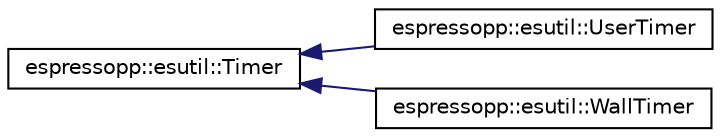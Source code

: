 digraph G
{
  edge [fontname="Helvetica",fontsize="10",labelfontname="Helvetica",labelfontsize="10"];
  node [fontname="Helvetica",fontsize="10",shape=record];
  rankdir="LR";
  Node1 [label="espressopp::esutil::Timer",height=0.2,width=0.4,color="black", fillcolor="white", style="filled",URL="$classespressopp_1_1esutil_1_1Timer.html",tooltip="simple timer for obtaining typically microsecond precision timings."];
  Node1 -> Node2 [dir="back",color="midnightblue",fontsize="10",style="solid",fontname="Helvetica"];
  Node2 [label="espressopp::esutil::UserTimer",height=0.2,width=0.4,color="black", fillcolor="white", style="filled",URL="$classespressopp_1_1esutil_1_1UserTimer.html",tooltip="timer measuring the user time."];
  Node1 -> Node3 [dir="back",color="midnightblue",fontsize="10",style="solid",fontname="Helvetica"];
  Node3 [label="espressopp::esutil::WallTimer",height=0.2,width=0.4,color="black", fillcolor="white", style="filled",URL="$classespressopp_1_1esutil_1_1WallTimer.html",tooltip="timer measuring the wall time."];
}
